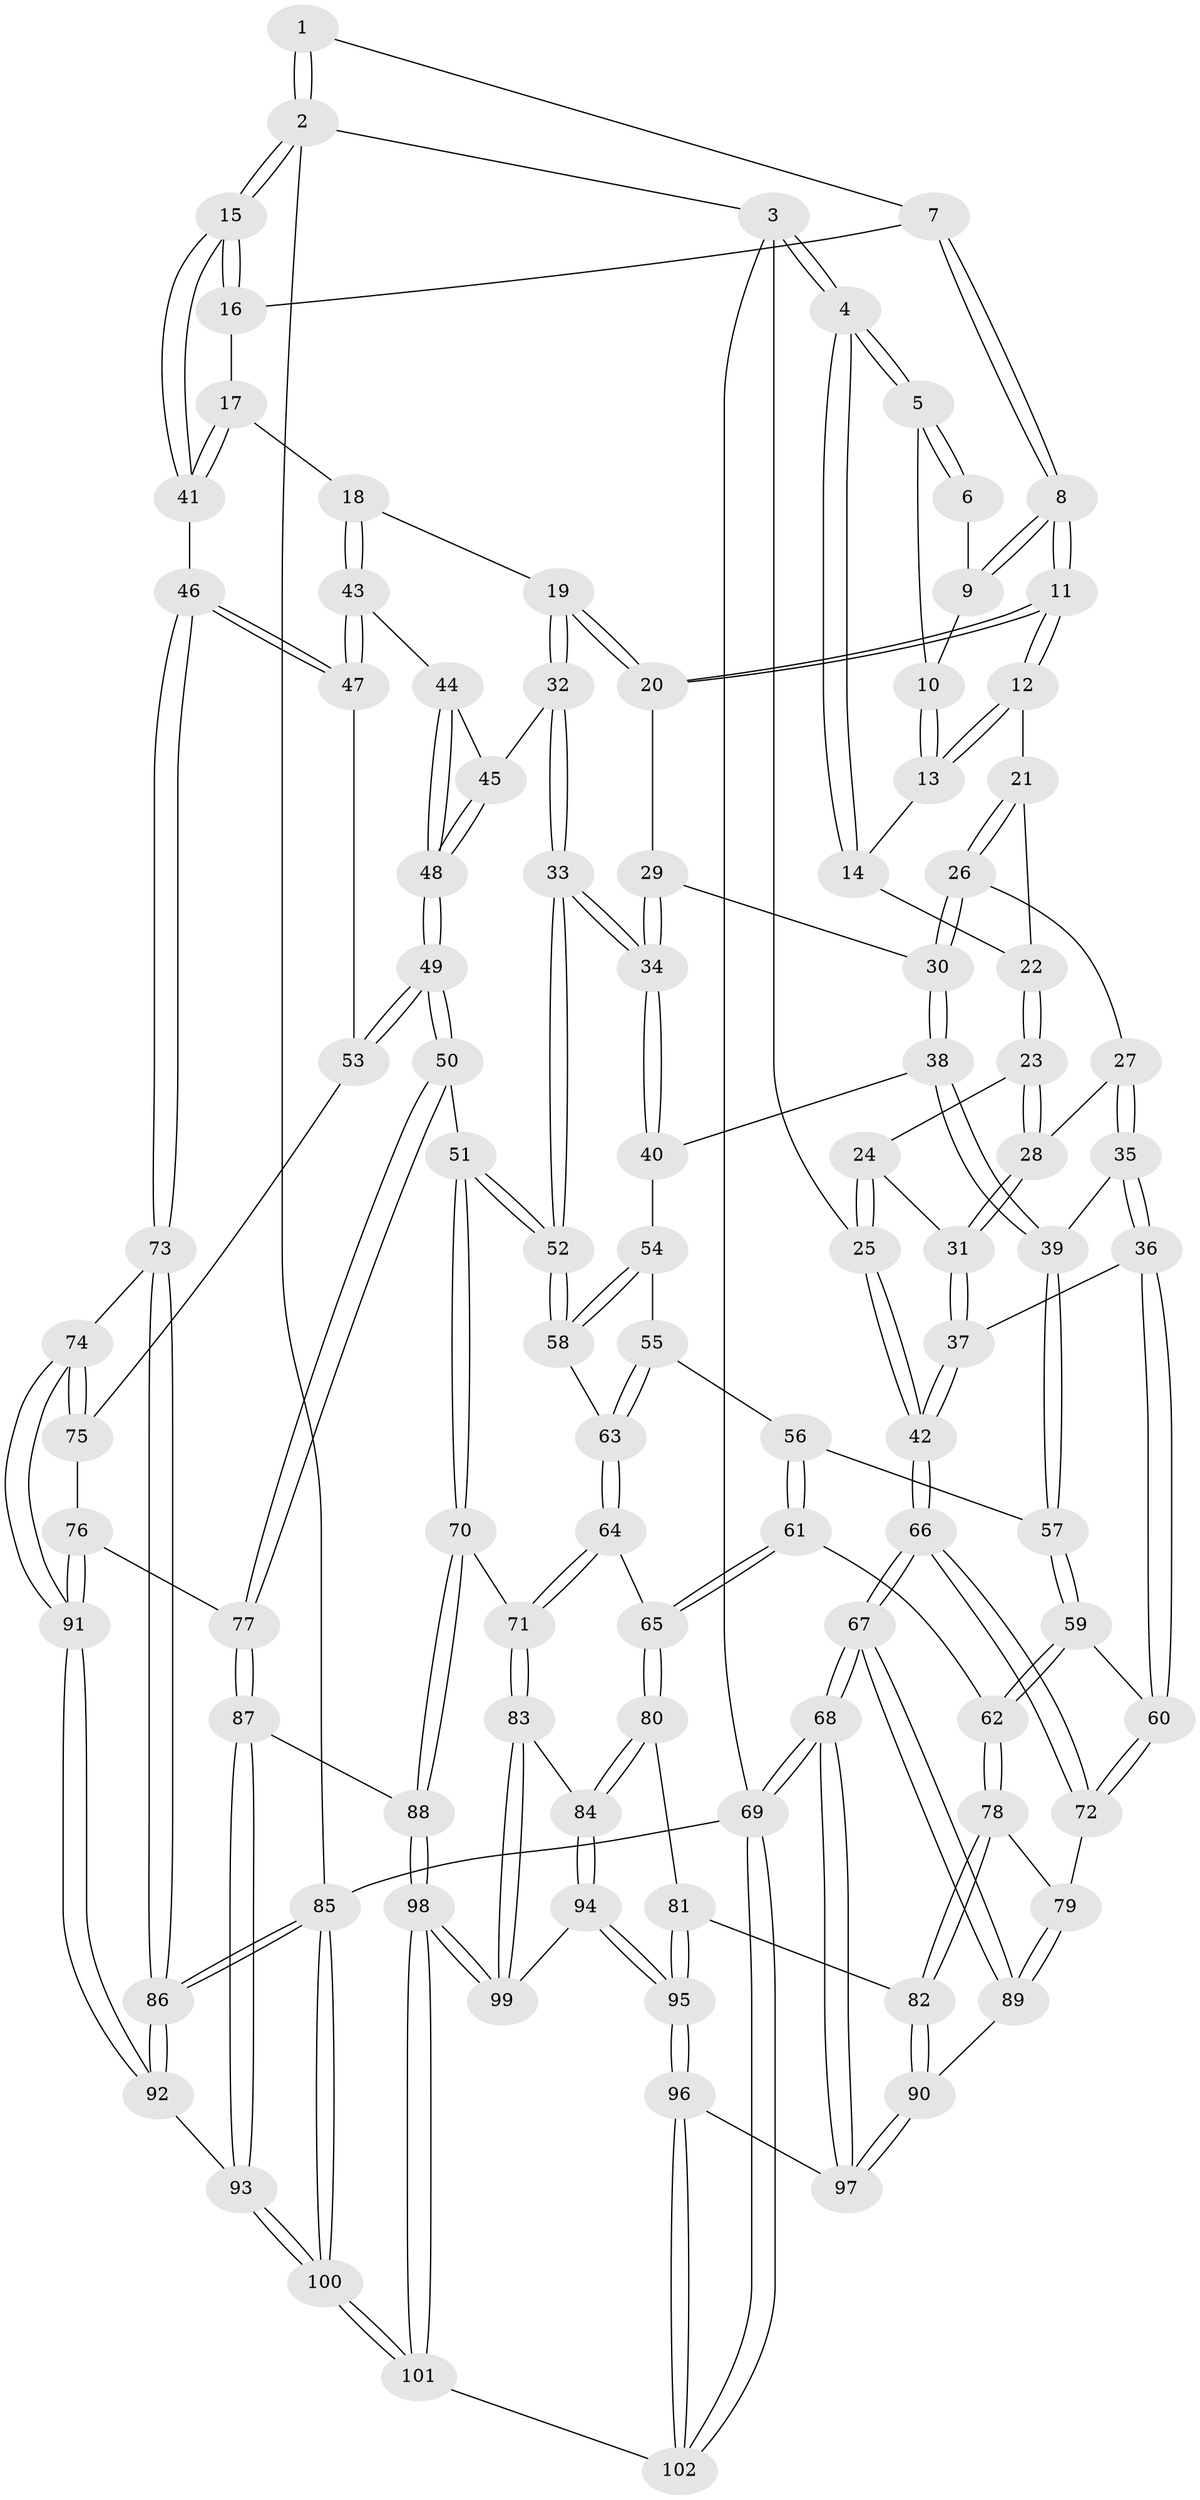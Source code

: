 // Generated by graph-tools (version 1.1) at 2025/11/02/21/25 10:11:13]
// undirected, 102 vertices, 252 edges
graph export_dot {
graph [start="1"]
  node [color=gray90,style=filled];
  1 [pos="+0.6357168307688446+0"];
  2 [pos="+1+0"];
  3 [pos="+0+0"];
  4 [pos="+0+0"];
  5 [pos="+0+0"];
  6 [pos="+0.265592846989963+0"];
  7 [pos="+0.5880694817355763+0.15060094603217897"];
  8 [pos="+0.57685138998462+0.16045467137427968"];
  9 [pos="+0.42826005716998305+0.06487509426506845"];
  10 [pos="+0.18836832928874572+0.04824664135600673"];
  11 [pos="+0.522764401358297+0.23613774678444452"];
  12 [pos="+0.2919196488139251+0.23322157237000274"];
  13 [pos="+0.2857555996035763+0.22276134849970788"];
  14 [pos="+0.09258661605761238+0.22995274942036845"];
  15 [pos="+1+0"];
  16 [pos="+0.7322799465933076+0.1863261565792036"];
  17 [pos="+0.8844915109155296+0.34368471390813365"];
  18 [pos="+0.7158841142545151+0.4318108177709171"];
  19 [pos="+0.5715693834666845+0.3505395788007144"];
  20 [pos="+0.5254355224144356+0.25446632672583014"];
  21 [pos="+0.2715162001501677+0.266535742159209"];
  22 [pos="+0.1457856616534372+0.3165031668482926"];
  23 [pos="+0.11637180300609355+0.3410110038308289"];
  24 [pos="+0.03532492537299435+0.3512884746355051"];
  25 [pos="+0+0.21643066598927474"];
  26 [pos="+0.2786597629651568+0.3893368738972045"];
  27 [pos="+0.16728207679406173+0.4453911293009921"];
  28 [pos="+0.15563254923146447+0.43523136012002667"];
  29 [pos="+0.45179773971396203+0.36429261353880454"];
  30 [pos="+0.3000783152394948+0.42840011133444195"];
  31 [pos="+0.06047492924927803+0.46738769765885163"];
  32 [pos="+0.5472154530181302+0.4679238467616641"];
  33 [pos="+0.47843000169761507+0.5640157282079644"];
  34 [pos="+0.400003908896402+0.49121487615369275"];
  35 [pos="+0.17084318041702787+0.47285916220084545"];
  36 [pos="+0.09603712517792842+0.5643430223524517"];
  37 [pos="+0.04942636334896511+0.5143106894512198"];
  38 [pos="+0.31299370076052657+0.471305648633959"];
  39 [pos="+0.250031018674104+0.5246649200096185"];
  40 [pos="+0.33709157726866+0.4830197165875693"];
  41 [pos="+1+0.38971791419779617"];
  42 [pos="+0+0.5082904332080621"];
  43 [pos="+0.7134819984592631+0.4678627772187327"];
  44 [pos="+0.700313633971337+0.4775339133297072"];
  45 [pos="+0.605620392205391+0.5061440316147999"];
  46 [pos="+1+0.5008776864984725"];
  47 [pos="+0.7401512019937121+0.5286381601872805"];
  48 [pos="+0.6311037733860606+0.5608073991431387"];
  49 [pos="+0.6229906990542591+0.6327196892799046"];
  50 [pos="+0.5990328538379875+0.6551791711351693"];
  51 [pos="+0.49693569076057287+0.6284388117968509"];
  52 [pos="+0.4821733438761063+0.5970122036837426"];
  53 [pos="+0.7356848795339535+0.5947261684573911"];
  54 [pos="+0.33701796337380374+0.4869596990402208"];
  55 [pos="+0.32722264170737764+0.5825691442002316"];
  56 [pos="+0.31192485742725606+0.5821379994999349"];
  57 [pos="+0.24571320643741856+0.5404491967230836"];
  58 [pos="+0.3648426263383055+0.6023699384436415"];
  59 [pos="+0.2047848216622006+0.61357217168592"];
  60 [pos="+0.10143161764243347+0.5824349534493197"];
  61 [pos="+0.25679708661323347+0.6450319201804176"];
  62 [pos="+0.20637032724089496+0.6165045161242485"];
  63 [pos="+0.34835730108536633+0.6059106523442509"];
  64 [pos="+0.32748142390350315+0.6361632226699807"];
  65 [pos="+0.2590525874208904+0.646839275639428"];
  66 [pos="+0+0.7691807962242264"];
  67 [pos="+0+0.799590267053379"];
  68 [pos="+0+0.9787813086579423"];
  69 [pos="+0+1"];
  70 [pos="+0.4698849343290711+0.6689257994220741"];
  71 [pos="+0.4005526424916286+0.7439426659593702"];
  72 [pos="+0.04793472907280867+0.6570343295602503"];
  73 [pos="+1+0.6096922433970772"];
  74 [pos="+0.9157792410135687+0.6666167234799902"];
  75 [pos="+0.7381394508443864+0.5965282648781052"];
  76 [pos="+0.735271653097885+0.7411912943894162"];
  77 [pos="+0.6372471449562706+0.7376616938672179"];
  78 [pos="+0.1671895260418009+0.7296683954342622"];
  79 [pos="+0.1228148626824629+0.731349370442441"];
  80 [pos="+0.29595983699793754+0.7594491284442924"];
  81 [pos="+0.24029473694334735+0.7770915439217488"];
  82 [pos="+0.2136678782954381+0.7771605995299091"];
  83 [pos="+0.3915700526779122+0.7611424964870435"];
  84 [pos="+0.30664702425794504+0.7624644816424588"];
  85 [pos="+1+1"];
  86 [pos="+1+1"];
  87 [pos="+0.6176282606325403+0.8005423666932551"];
  88 [pos="+0.5635439934461876+0.8468326689850415"];
  89 [pos="+0.054718707996570616+0.8505203413826425"];
  90 [pos="+0.1276457783012359+0.8983320182229254"];
  91 [pos="+0.8172200516160076+0.7671232426896449"];
  92 [pos="+0.8157529132750678+0.7860445398860536"];
  93 [pos="+0.7658930036701425+0.9170677656125443"];
  94 [pos="+0.29468294775746817+0.8627227846920418"];
  95 [pos="+0.25815812611186995+0.9202024207668162"];
  96 [pos="+0.22196082405936993+1"];
  97 [pos="+0.1644040101575671+0.967244436222787"];
  98 [pos="+0.48289625863670593+0.945059600347888"];
  99 [pos="+0.4376349476010652+0.8665262905670599"];
  100 [pos="+0.7955182250893811+1"];
  101 [pos="+0.4725713437548536+1"];
  102 [pos="+0.2849880845561931+1"];
  1 -- 2;
  1 -- 2;
  1 -- 7;
  2 -- 3;
  2 -- 15;
  2 -- 15;
  2 -- 85;
  3 -- 4;
  3 -- 4;
  3 -- 25;
  3 -- 69;
  4 -- 5;
  4 -- 5;
  4 -- 14;
  4 -- 14;
  5 -- 6;
  5 -- 6;
  5 -- 10;
  6 -- 9;
  7 -- 8;
  7 -- 8;
  7 -- 16;
  8 -- 9;
  8 -- 9;
  8 -- 11;
  8 -- 11;
  9 -- 10;
  10 -- 13;
  10 -- 13;
  11 -- 12;
  11 -- 12;
  11 -- 20;
  11 -- 20;
  12 -- 13;
  12 -- 13;
  12 -- 21;
  13 -- 14;
  14 -- 22;
  15 -- 16;
  15 -- 16;
  15 -- 41;
  15 -- 41;
  16 -- 17;
  17 -- 18;
  17 -- 41;
  17 -- 41;
  18 -- 19;
  18 -- 43;
  18 -- 43;
  19 -- 20;
  19 -- 20;
  19 -- 32;
  19 -- 32;
  20 -- 29;
  21 -- 22;
  21 -- 26;
  21 -- 26;
  22 -- 23;
  22 -- 23;
  23 -- 24;
  23 -- 28;
  23 -- 28;
  24 -- 25;
  24 -- 25;
  24 -- 31;
  25 -- 42;
  25 -- 42;
  26 -- 27;
  26 -- 30;
  26 -- 30;
  27 -- 28;
  27 -- 35;
  27 -- 35;
  28 -- 31;
  28 -- 31;
  29 -- 30;
  29 -- 34;
  29 -- 34;
  30 -- 38;
  30 -- 38;
  31 -- 37;
  31 -- 37;
  32 -- 33;
  32 -- 33;
  32 -- 45;
  33 -- 34;
  33 -- 34;
  33 -- 52;
  33 -- 52;
  34 -- 40;
  34 -- 40;
  35 -- 36;
  35 -- 36;
  35 -- 39;
  36 -- 37;
  36 -- 60;
  36 -- 60;
  37 -- 42;
  37 -- 42;
  38 -- 39;
  38 -- 39;
  38 -- 40;
  39 -- 57;
  39 -- 57;
  40 -- 54;
  41 -- 46;
  42 -- 66;
  42 -- 66;
  43 -- 44;
  43 -- 47;
  43 -- 47;
  44 -- 45;
  44 -- 48;
  44 -- 48;
  45 -- 48;
  45 -- 48;
  46 -- 47;
  46 -- 47;
  46 -- 73;
  46 -- 73;
  47 -- 53;
  48 -- 49;
  48 -- 49;
  49 -- 50;
  49 -- 50;
  49 -- 53;
  49 -- 53;
  50 -- 51;
  50 -- 77;
  50 -- 77;
  51 -- 52;
  51 -- 52;
  51 -- 70;
  51 -- 70;
  52 -- 58;
  52 -- 58;
  53 -- 75;
  54 -- 55;
  54 -- 58;
  54 -- 58;
  55 -- 56;
  55 -- 63;
  55 -- 63;
  56 -- 57;
  56 -- 61;
  56 -- 61;
  57 -- 59;
  57 -- 59;
  58 -- 63;
  59 -- 60;
  59 -- 62;
  59 -- 62;
  60 -- 72;
  60 -- 72;
  61 -- 62;
  61 -- 65;
  61 -- 65;
  62 -- 78;
  62 -- 78;
  63 -- 64;
  63 -- 64;
  64 -- 65;
  64 -- 71;
  64 -- 71;
  65 -- 80;
  65 -- 80;
  66 -- 67;
  66 -- 67;
  66 -- 72;
  66 -- 72;
  67 -- 68;
  67 -- 68;
  67 -- 89;
  67 -- 89;
  68 -- 69;
  68 -- 69;
  68 -- 97;
  68 -- 97;
  69 -- 102;
  69 -- 102;
  69 -- 85;
  70 -- 71;
  70 -- 88;
  70 -- 88;
  71 -- 83;
  71 -- 83;
  72 -- 79;
  73 -- 74;
  73 -- 86;
  73 -- 86;
  74 -- 75;
  74 -- 75;
  74 -- 91;
  74 -- 91;
  75 -- 76;
  76 -- 77;
  76 -- 91;
  76 -- 91;
  77 -- 87;
  77 -- 87;
  78 -- 79;
  78 -- 82;
  78 -- 82;
  79 -- 89;
  79 -- 89;
  80 -- 81;
  80 -- 84;
  80 -- 84;
  81 -- 82;
  81 -- 95;
  81 -- 95;
  82 -- 90;
  82 -- 90;
  83 -- 84;
  83 -- 99;
  83 -- 99;
  84 -- 94;
  84 -- 94;
  85 -- 86;
  85 -- 86;
  85 -- 100;
  85 -- 100;
  86 -- 92;
  86 -- 92;
  87 -- 88;
  87 -- 93;
  87 -- 93;
  88 -- 98;
  88 -- 98;
  89 -- 90;
  90 -- 97;
  90 -- 97;
  91 -- 92;
  91 -- 92;
  92 -- 93;
  93 -- 100;
  93 -- 100;
  94 -- 95;
  94 -- 95;
  94 -- 99;
  95 -- 96;
  95 -- 96;
  96 -- 97;
  96 -- 102;
  96 -- 102;
  98 -- 99;
  98 -- 99;
  98 -- 101;
  98 -- 101;
  100 -- 101;
  100 -- 101;
  101 -- 102;
}
